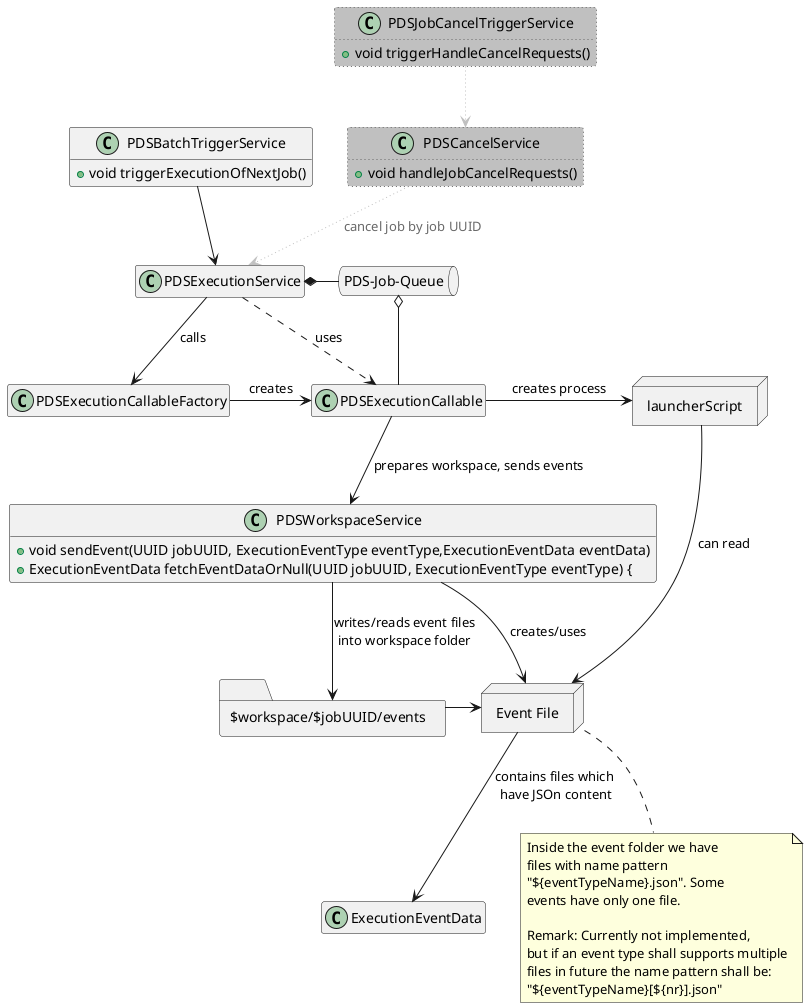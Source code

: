 ' SPDX-License-Identifier: MIT
@startuml

'Hide empty parts:
hide empty fields
hide empty methods


class PDSWorkspaceService {
      + void sendEvent(UUID jobUUID, ExecutionEventType eventType,ExecutionEventData eventData)
      + ExecutionEventData fetchEventDataOrNull(UUID jobUUID, ExecutionEventType eventType) {
}

class ExecutionEventData{
}

folder $workspace/$jobUUID/events as eventFolder {
}

queue PDS-Job-Queue as queue{
}

class PDSExecutionCallableFactory{
}
class PDSExecutionCallable{
}

node launcherScript as launcherScript{
}
node launcherScript as launcherScript{
}

node "Event File" as eventFile{
}

class PDSBatchTriggerService{
    + void triggerExecutionOfNextJob()
}

class PDSJobCancelTriggerService #silver ##[dotted]dimgrey {
  + void triggerHandleCancelRequests()
}

class PDSCancelService #silver  ##[dotted]dimgrey{
  + void handleJobCancelRequests()
}

PDSBatchTriggerService --> PDSExecutionService

PDSJobCancelTriggerService --> PDSCancelService #silver;line.dotted;text:dimgrey
PDSCancelService --> PDSExecutionService  #silver;line.dotted;text:dimgrey : cancel job by job UUID
 
PDSExecutionCallableFactory -> PDSExecutionCallable : creates
PDSWorkspaceService -> eventFile : creates/uses
PDSWorkspaceService --> eventFolder: writes/reads event files\ninto workspace folder
eventFolder -> eventFile
eventFile --> ExecutionEventData: contains files which \nhave JSOn content

launcherScript ---> eventFile : can read
PDSExecutionCallable -> launcherScript : creates process
PDSExecutionCallable -> PDSWorkspaceService : prepares workspace, sends events 
PDSExecutionService --> PDSExecutionCallableFactory: calls
PDSExecutionService ..> PDSExecutionCallable: uses
PDSExecutionService *- queue
queue o-- PDSExecutionCallable

note bottom of eventFile
    Inside the event folder we have
    files with name pattern
    "${eventTypeName}.json". Some
    events have only one file.
    
    Remark: Currently not implemented,
    but if an event type shall supports multiple
    files in future the name pattern shall be:
    "${eventTypeName}[${nr}].json"
end note

@enduml
